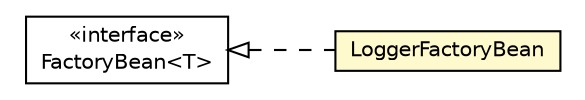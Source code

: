 #!/usr/local/bin/dot
#
# Class diagram 
# Generated by UMLGraph version R5_6-24-gf6e263 (http://www.umlgraph.org/)
#

digraph G {
	edge [fontname="Helvetica",fontsize=10,labelfontname="Helvetica",labelfontsize=10];
	node [fontname="Helvetica",fontsize=10,shape=plaintext];
	nodesep=0.25;
	ranksep=0.5;
	rankdir=LR;
	// com.gwtplatform.dispatch.server.spring.LoggerFactoryBean
	c225169 [label=<<table title="com.gwtplatform.dispatch.server.spring.LoggerFactoryBean" border="0" cellborder="1" cellspacing="0" cellpadding="2" port="p" bgcolor="lemonChiffon" href="./LoggerFactoryBean.html">
		<tr><td><table border="0" cellspacing="0" cellpadding="1">
<tr><td align="center" balign="center"> LoggerFactoryBean </td></tr>
		</table></td></tr>
		</table>>, URL="./LoggerFactoryBean.html", fontname="Helvetica", fontcolor="black", fontsize=10.0];
	//com.gwtplatform.dispatch.server.spring.LoggerFactoryBean implements org.springframework.beans.factory.FactoryBean<T>
	c225461:p -> c225169:p [dir=back,arrowtail=empty,style=dashed];
	// org.springframework.beans.factory.FactoryBean<T>
	c225461 [label=<<table title="org.springframework.beans.factory.FactoryBean" border="0" cellborder="1" cellspacing="0" cellpadding="2" port="p" href="http://static.springsource.org/spring/docs/3.0.x/javadoc-api/org/springframework/beans/factory/FactoryBean.html">
		<tr><td><table border="0" cellspacing="0" cellpadding="1">
<tr><td align="center" balign="center"> &#171;interface&#187; </td></tr>
<tr><td align="center" balign="center"> FactoryBean&lt;T&gt; </td></tr>
		</table></td></tr>
		</table>>, URL="http://static.springsource.org/spring/docs/3.0.x/javadoc-api/org/springframework/beans/factory/FactoryBean.html", fontname="Helvetica", fontcolor="black", fontsize=10.0];
}

